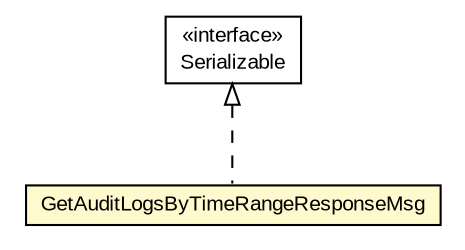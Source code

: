 #!/usr/local/bin/dot
#
# Class diagram 
# Generated by UMLGraph version R5_6-24-gf6e263 (http://www.umlgraph.org/)
#

digraph G {
	edge [fontname="arial",fontsize=10,labelfontname="arial",labelfontsize=10];
	node [fontname="arial",fontsize=10,shape=plaintext];
	nodesep=0.25;
	ranksep=0.5;
	// org.miloss.fgsms.services.interfaces.dataaccessservice.GetAuditLogsByTimeRangeResponseMsg
	c136383 [label=<<table title="org.miloss.fgsms.services.interfaces.dataaccessservice.GetAuditLogsByTimeRangeResponseMsg" border="0" cellborder="1" cellspacing="0" cellpadding="2" port="p" bgcolor="lemonChiffon" href="./GetAuditLogsByTimeRangeResponseMsg.html">
		<tr><td><table border="0" cellspacing="0" cellpadding="1">
<tr><td align="center" balign="center"> GetAuditLogsByTimeRangeResponseMsg </td></tr>
		</table></td></tr>
		</table>>, URL="./GetAuditLogsByTimeRangeResponseMsg.html", fontname="arial", fontcolor="black", fontsize=10.0];
	//org.miloss.fgsms.services.interfaces.dataaccessservice.GetAuditLogsByTimeRangeResponseMsg implements java.io.Serializable
	c136842:p -> c136383:p [dir=back,arrowtail=empty,style=dashed];
	// java.io.Serializable
	c136842 [label=<<table title="java.io.Serializable" border="0" cellborder="1" cellspacing="0" cellpadding="2" port="p" href="http://java.sun.com/j2se/1.4.2/docs/api/java/io/Serializable.html">
		<tr><td><table border="0" cellspacing="0" cellpadding="1">
<tr><td align="center" balign="center"> &#171;interface&#187; </td></tr>
<tr><td align="center" balign="center"> Serializable </td></tr>
		</table></td></tr>
		</table>>, URL="http://java.sun.com/j2se/1.4.2/docs/api/java/io/Serializable.html", fontname="arial", fontcolor="black", fontsize=10.0];
}

